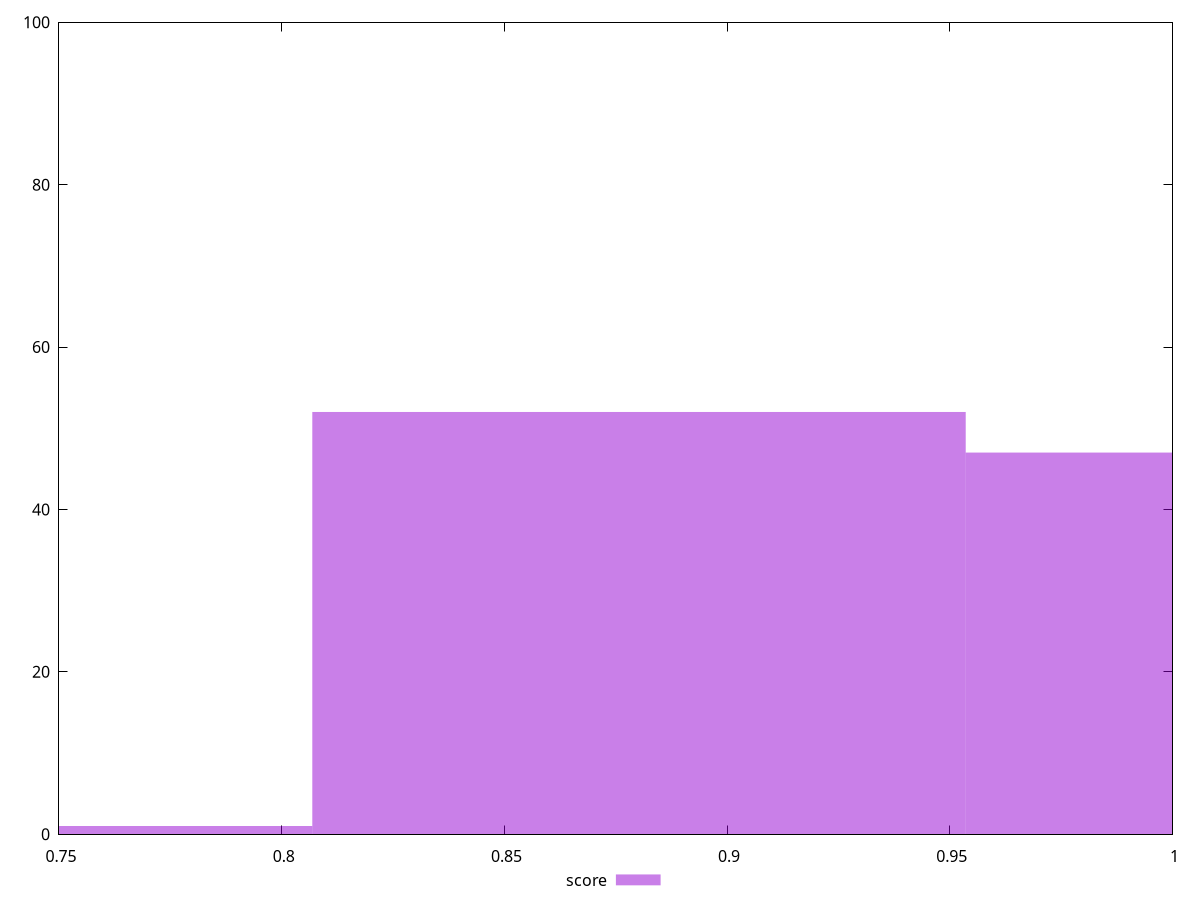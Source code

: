 reset

$score <<EOF
0.8802216885514578 52
1.026925303310034 47
0.7335180737928815 1
EOF

set key outside below
set boxwidth 0.1467036147585763
set xrange [0.75:1]
set yrange [0:100]
set trange [0:100]
set style fill transparent solid 0.5 noborder
set terminal svg size 640, 490 enhanced background rgb 'white'
set output "report_00009_2021-02-08T22-37-41.559Z/unminified-css/samples/pages+cached/score/histogram.svg"

plot $score title "score" with boxes

reset
